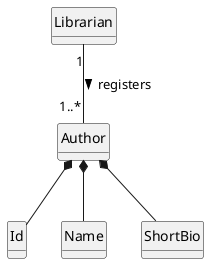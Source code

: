 @startuml
skinparam classAttributeIconSize 0
hide circle
hide methods

class Author{}
class Id{}
class Name {}
class ShortBio{}

class Librarian{}

Author "1..*" -up- "1" Librarian: registers <

Author *-- Id
Author *-- Name
Author *-- ShortBio

@enduml